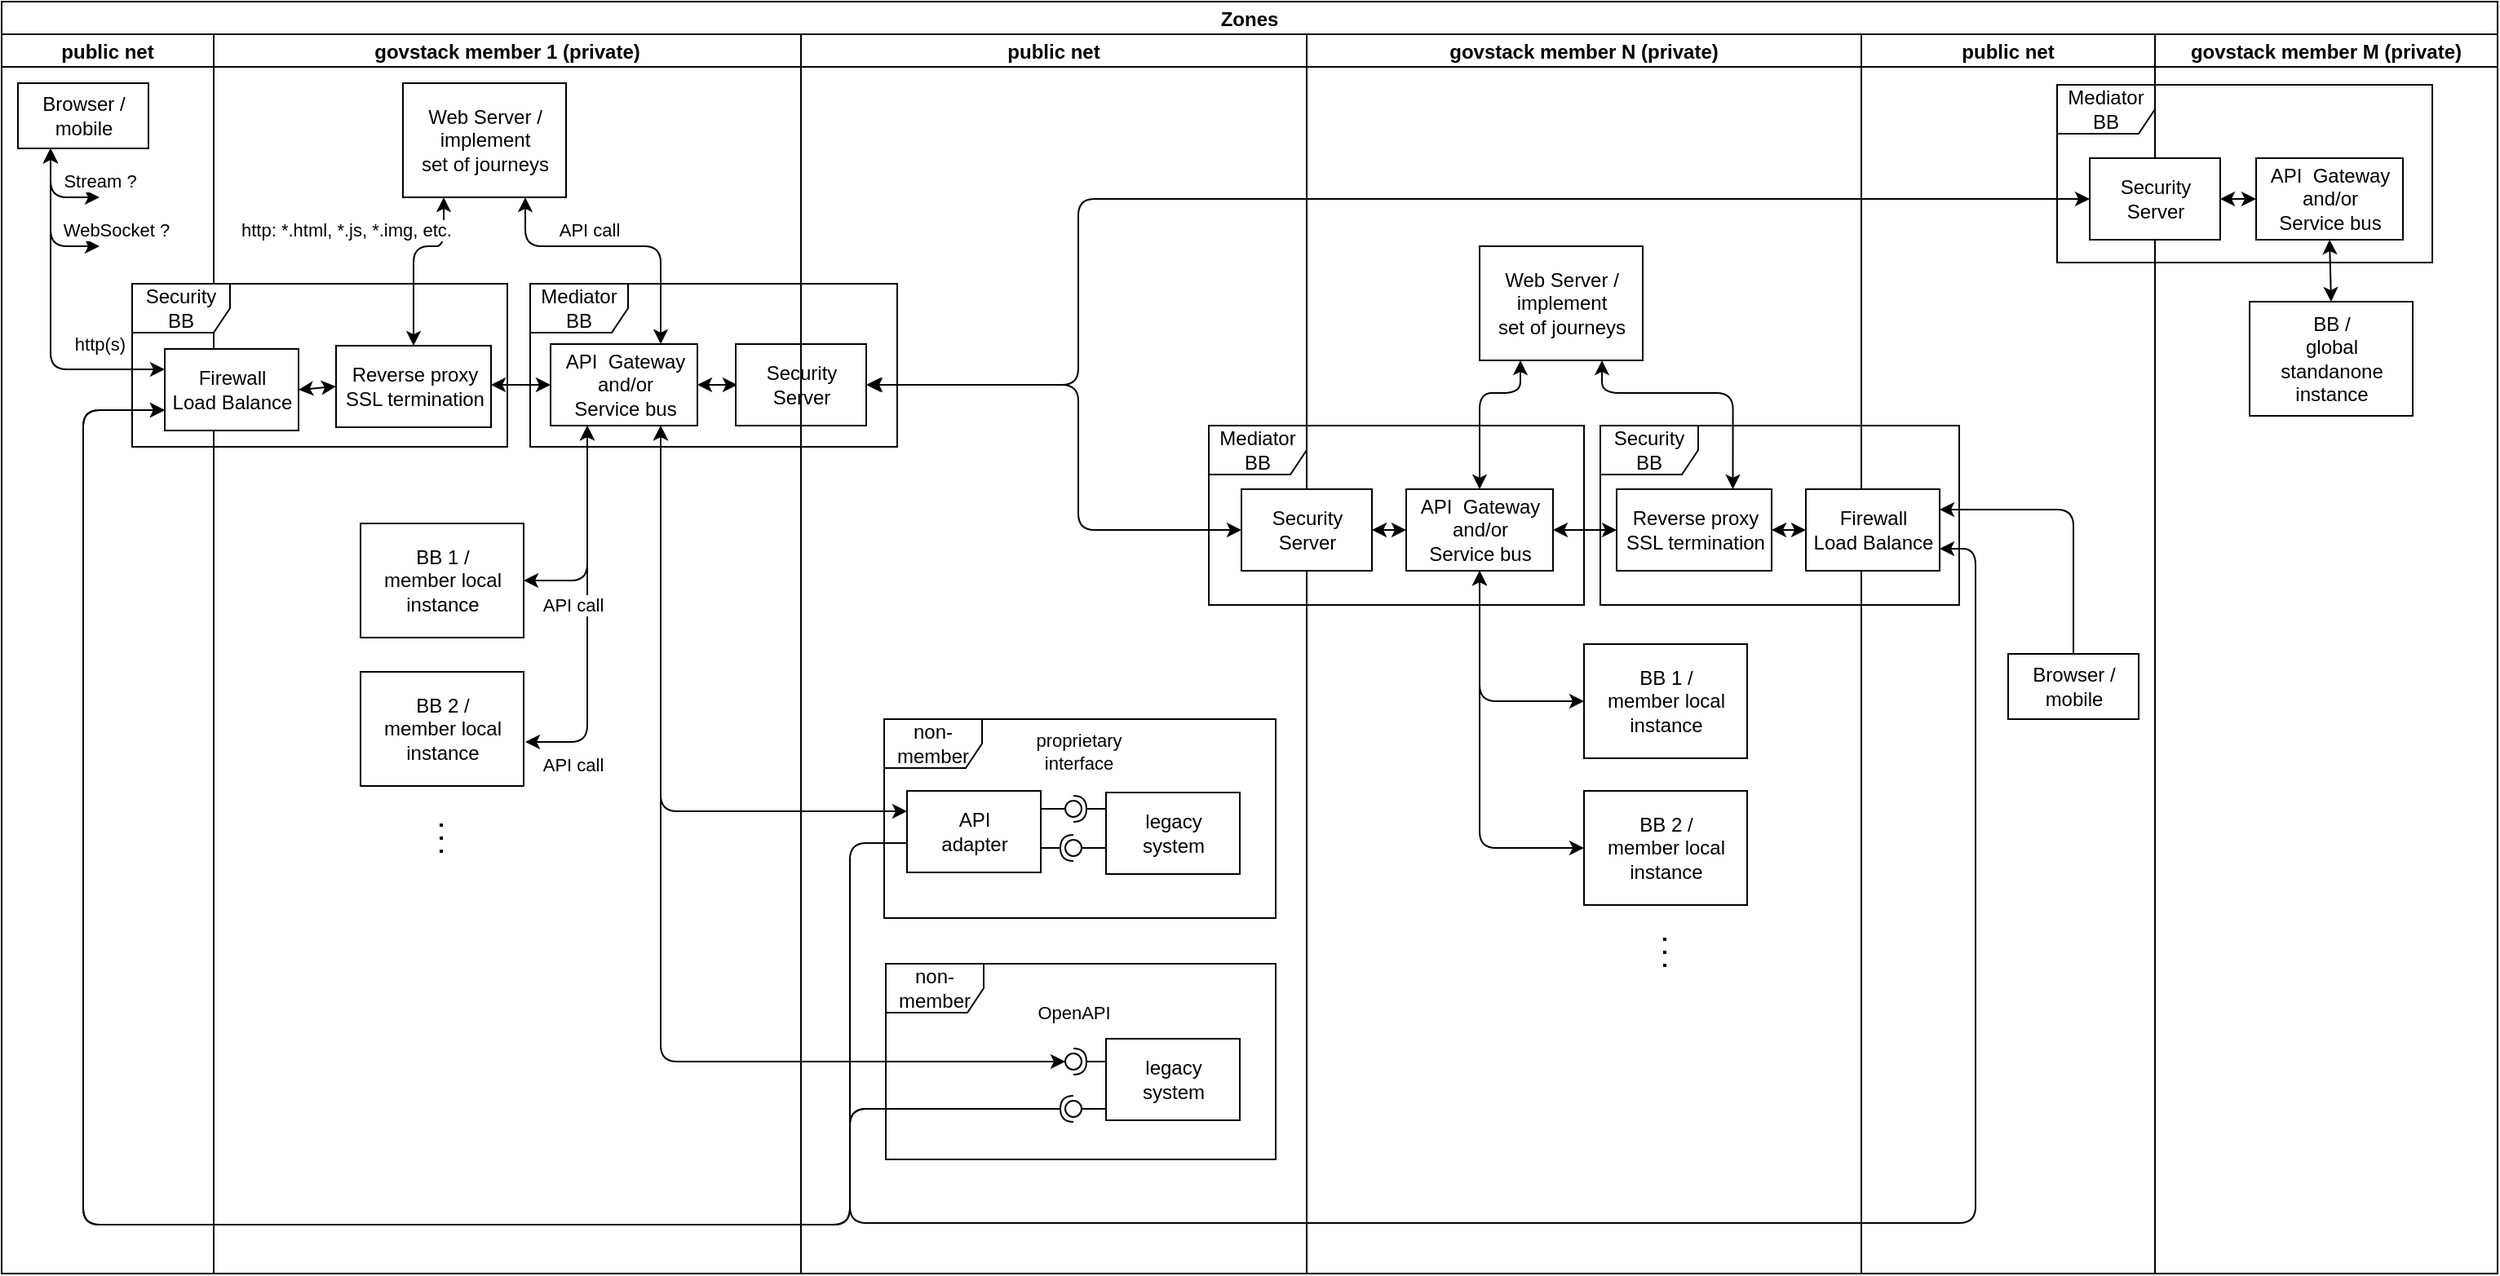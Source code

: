 <mxfile version="15.8.8" type="google"><diagram id="zf8PiecZCMSAmpSFq9RM" name="Page-1"><mxGraphModel dx="1613" dy="457" grid="1" gridSize="10" guides="1" tooltips="1" connect="1" arrows="1" fold="1" page="1" pageScale="1" pageWidth="827" pageHeight="1169" math="0" shadow="0"><root><mxCell id="0"/><mxCell id="1" parent="0"/><mxCell id="s_CbNY19y2mbbLbECuUZ-1" value="Zones" style="swimlane;childLayout=stackLayout;resizeParent=1;resizeParentMax=0;startSize=20;" parent="1" vertex="1"><mxGeometry x="-10" width="1530" height="780" as="geometry"/></mxCell><mxCell id="s_CbNY19y2mbbLbECuUZ-2" value="public net" style="swimlane;startSize=20;" parent="s_CbNY19y2mbbLbECuUZ-1" vertex="1"><mxGeometry y="20" width="130" height="760" as="geometry"><mxRectangle y="20" width="30" height="810" as="alternateBounds"/></mxGeometry></mxCell><mxCell id="s_CbNY19y2mbbLbECuUZ-6" value="Browser /&lt;br&gt;mobile" style="html=1;" parent="s_CbNY19y2mbbLbECuUZ-2" vertex="1"><mxGeometry x="10" y="30" width="80" height="40" as="geometry"/></mxCell><mxCell id="s_CbNY19y2mbbLbECuUZ-222" value="Browser /&lt;br&gt;mobile" style="html=1;" parent="s_CbNY19y2mbbLbECuUZ-2" vertex="1"><mxGeometry x="1230" y="380" width="80" height="40" as="geometry"/></mxCell><mxCell id="s_CbNY19y2mbbLbECuUZ-3" value="govstack member 1 (private)" style="swimlane;startSize=20;fillColor=default;" parent="s_CbNY19y2mbbLbECuUZ-1" vertex="1"><mxGeometry x="130" y="20" width="360" height="760" as="geometry"><mxRectangle x="130" y="20" width="30" height="760" as="alternateBounds"/></mxGeometry></mxCell><mxCell id="s_CbNY19y2mbbLbECuUZ-7" value="Web Server /&lt;br&gt;implement&lt;br&gt;set of journeys" style="html=1;" parent="s_CbNY19y2mbbLbECuUZ-3" vertex="1"><mxGeometry x="116" y="30" width="100" height="70" as="geometry"/></mxCell><mxCell id="s_CbNY19y2mbbLbECuUZ-21" value="BB 1 /&lt;br&gt;member local&lt;br&gt;instance" style="html=1;" parent="s_CbNY19y2mbbLbECuUZ-3" vertex="1"><mxGeometry x="90" y="300" width="100" height="70" as="geometry"/></mxCell><mxCell id="s_CbNY19y2mbbLbECuUZ-28" value="Mediator BB" style="shape=umlFrame;whiteSpace=wrap;html=1;" parent="s_CbNY19y2mbbLbECuUZ-3" vertex="1"><mxGeometry x="194" y="153" width="225" height="100" as="geometry"/></mxCell><mxCell id="s_CbNY19y2mbbLbECuUZ-18" value="API&amp;nbsp; Gateway&lt;br&gt;and/or&lt;br&gt;Service bus" style="html=1;" parent="s_CbNY19y2mbbLbECuUZ-3" vertex="1"><mxGeometry x="206.5" y="190" width="90" height="50" as="geometry"/></mxCell><mxCell id="s_CbNY19y2mbbLbECuUZ-34" value="BB 2 /&lt;br&gt;member local&lt;br&gt;instance" style="html=1;" parent="s_CbNY19y2mbbLbECuUZ-3" vertex="1"><mxGeometry x="90" y="391" width="100" height="70" as="geometry"/></mxCell><mxCell id="s_CbNY19y2mbbLbECuUZ-40" value="Reverse proxy&lt;br&gt;SSL termination" style="html=1;" parent="s_CbNY19y2mbbLbECuUZ-3" vertex="1"><mxGeometry x="75" y="191" width="95" height="50" as="geometry"/></mxCell><mxCell id="s_CbNY19y2mbbLbECuUZ-38" value="" style="endArrow=none;dashed=1;html=1;dashPattern=1 3;strokeWidth=2;" parent="s_CbNY19y2mbbLbECuUZ-3" edge="1"><mxGeometry width="50" height="50" relative="1" as="geometry"><mxPoint x="139.5" y="502" as="sourcePoint"/><mxPoint x="139.5" y="482" as="targetPoint"/></mxGeometry></mxCell><mxCell id="s_CbNY19y2mbbLbECuUZ-42" value="http: *.html, *.js, *.img, etc." style="endArrow=classic;startArrow=classic;html=1;entryX=0.25;entryY=1;entryDx=0;entryDy=0;exitX=0.5;exitY=0;exitDx=0;exitDy=0;edgeStyle=orthogonalEdgeStyle;" parent="s_CbNY19y2mbbLbECuUZ-3" source="s_CbNY19y2mbbLbECuUZ-40" target="s_CbNY19y2mbbLbECuUZ-7" edge="1"><mxGeometry x="0.114" y="44" width="50" height="50" relative="1" as="geometry"><mxPoint x="129" y="190" as="sourcePoint"/><mxPoint x="129" y="100" as="targetPoint"/><Array as="points"><mxPoint x="123" y="130"/><mxPoint x="141" y="130"/></Array><mxPoint x="-42" y="34" as="offset"/></mxGeometry></mxCell><mxCell id="s_CbNY19y2mbbLbECuUZ-61" value="Firewall&lt;br&gt;Load Balance" style="html=1;" parent="s_CbNY19y2mbbLbECuUZ-3" vertex="1"><mxGeometry x="-30" y="193" width="82" height="50" as="geometry"/></mxCell><mxCell id="s_CbNY19y2mbbLbECuUZ-63" value="" style="endArrow=classic;startArrow=classic;html=1;exitX=1;exitY=0.5;exitDx=0;exitDy=0;entryX=0;entryY=0.5;entryDx=0;entryDy=0;" parent="s_CbNY19y2mbbLbECuUZ-3" source="s_CbNY19y2mbbLbECuUZ-61" target="s_CbNY19y2mbbLbECuUZ-40" edge="1"><mxGeometry width="50" height="50" relative="1" as="geometry"><mxPoint x="450" y="415" as="sourcePoint"/><mxPoint x="500" y="365" as="targetPoint"/></mxGeometry></mxCell><mxCell id="s_CbNY19y2mbbLbECuUZ-64" value="API call" style="endArrow=classic;startArrow=classic;html=1;entryX=0.75;entryY=1;entryDx=0;entryDy=0;exitX=0.75;exitY=0;exitDx=0;exitDy=0;edgeStyle=orthogonalEdgeStyle;" parent="s_CbNY19y2mbbLbECuUZ-3" source="s_CbNY19y2mbbLbECuUZ-18" target="s_CbNY19y2mbbLbECuUZ-7" edge="1"><mxGeometry x="0.202" y="-10" width="50" height="50" relative="1" as="geometry"><mxPoint x="450" y="450" as="sourcePoint"/><mxPoint x="500" y="400" as="targetPoint"/><Array as="points"><mxPoint x="274" y="130"/><mxPoint x="191" y="130"/></Array><mxPoint as="offset"/></mxGeometry></mxCell><mxCell id="s_CbNY19y2mbbLbECuUZ-66" value="API call" style="endArrow=classic;startArrow=classic;html=1;entryX=0.25;entryY=1;entryDx=0;entryDy=0;exitX=1.01;exitY=0.614;exitDx=0;exitDy=0;exitPerimeter=0;edgeStyle=orthogonalEdgeStyle;" parent="s_CbNY19y2mbbLbECuUZ-3" source="s_CbNY19y2mbbLbECuUZ-34" target="s_CbNY19y2mbbLbECuUZ-18" edge="1"><mxGeometry x="-0.752" y="-14" width="50" height="50" relative="1" as="geometry"><mxPoint x="450" y="544" as="sourcePoint"/><mxPoint x="500" y="494" as="targetPoint"/><mxPoint as="offset"/></mxGeometry></mxCell><mxCell id="s_CbNY19y2mbbLbECuUZ-67" value="API call" style="endArrow=classic;startArrow=classic;html=1;entryX=0.25;entryY=1;entryDx=0;entryDy=0;exitX=1;exitY=0.5;exitDx=0;exitDy=0;edgeStyle=orthogonalEdgeStyle;" parent="s_CbNY19y2mbbLbECuUZ-3" source="s_CbNY19y2mbbLbECuUZ-21" target="s_CbNY19y2mbbLbECuUZ-18" edge="1"><mxGeometry x="-0.552" y="-15" width="50" height="50" relative="1" as="geometry"><mxPoint x="450" y="544" as="sourcePoint"/><mxPoint x="500" y="494" as="targetPoint"/><mxPoint as="offset"/></mxGeometry></mxCell><mxCell id="s_CbNY19y2mbbLbECuUZ-68" value="" style="endArrow=classic;startArrow=classic;html=1;entryX=0;entryY=0.5;entryDx=0;entryDy=0;exitX=1;exitY=0.5;exitDx=0;exitDy=0;edgeStyle=orthogonalEdgeStyle;" parent="s_CbNY19y2mbbLbECuUZ-3" source="s_CbNY19y2mbbLbECuUZ-18" edge="1"><mxGeometry width="50" height="50" relative="1" as="geometry"><mxPoint x="534" y="451" as="sourcePoint"/><mxPoint x="321" y="215" as="targetPoint"/></mxGeometry></mxCell><mxCell id="s_CbNY19y2mbbLbECuUZ-102" value="" style="endArrow=classic;html=1;exitX=0;exitY=0.5;exitDx=0;exitDy=0;startArrow=classic;startFill=1;" parent="s_CbNY19y2mbbLbECuUZ-3" source="s_CbNY19y2mbbLbECuUZ-18" edge="1"><mxGeometry width="50" height="50" relative="1" as="geometry"><mxPoint x="450" y="460" as="sourcePoint"/><mxPoint x="170" y="215" as="targetPoint"/></mxGeometry></mxCell><mxCell id="s_CbNY19y2mbbLbECuUZ-199" value="Web Server /&lt;br&gt;implement&lt;br&gt;set of journeys" style="html=1;" parent="s_CbNY19y2mbbLbECuUZ-3" vertex="1"><mxGeometry x="776" y="130" width="100" height="70" as="geometry"/></mxCell><mxCell id="s_CbNY19y2mbbLbECuUZ-200" value="" style="endArrow=none;dashed=1;html=1;dashPattern=1 3;strokeWidth=2;" parent="s_CbNY19y2mbbLbECuUZ-3" edge="1"><mxGeometry width="50" height="50" relative="1" as="geometry"><mxPoint x="889.5" y="572" as="sourcePoint"/><mxPoint x="889.5" y="552" as="targetPoint"/></mxGeometry></mxCell><mxCell id="s_CbNY19y2mbbLbECuUZ-101" value="Security BB" style="shape=umlFrame;whiteSpace=wrap;html=1;" parent="s_CbNY19y2mbbLbECuUZ-3" vertex="1"><mxGeometry x="-50" y="153" width="230" height="100" as="geometry"/></mxCell><mxCell id="s_CbNY19y2mbbLbECuUZ-153" value="Security&lt;br&gt;Server" style="html=1;fillColor=default;" parent="s_CbNY19y2mbbLbECuUZ-3" vertex="1"><mxGeometry x="320" y="190" width="80" height="50" as="geometry"/></mxCell><mxCell id="s_CbNY19y2mbbLbECuUZ-4" value="public net" style="swimlane;startSize=20;" parent="s_CbNY19y2mbbLbECuUZ-1" vertex="1"><mxGeometry x="490" y="20" width="310" height="760" as="geometry"/></mxCell><mxCell id="s_CbNY19y2mbbLbECuUZ-70" value="API&lt;br&gt;adapter" style="html=1;" parent="s_CbNY19y2mbbLbECuUZ-4" vertex="1"><mxGeometry x="65" y="464" width="82" height="50" as="geometry"/></mxCell><mxCell id="s_CbNY19y2mbbLbECuUZ-71" value="legacy&lt;br&gt;system" style="html=1;" parent="s_CbNY19y2mbbLbECuUZ-4" vertex="1"><mxGeometry x="187" y="465" width="82" height="50" as="geometry"/></mxCell><mxCell id="s_CbNY19y2mbbLbECuUZ-80" value="legacy&lt;br&gt;system" style="html=1;" parent="s_CbNY19y2mbbLbECuUZ-4" vertex="1"><mxGeometry x="187" y="616" width="82" height="50" as="geometry"/></mxCell><mxCell id="s_CbNY19y2mbbLbECuUZ-209" value="" style="group;direction=east;rotation=-180;" parent="s_CbNY19y2mbbLbECuUZ-4" vertex="1" connectable="0"><mxGeometry x="147" y="494" width="40" height="10" as="geometry"/></mxCell><mxCell id="s_CbNY19y2mbbLbECuUZ-206" value="" style="rounded=0;orthogonalLoop=1;jettySize=auto;html=1;endArrow=none;endFill=0;" parent="s_CbNY19y2mbbLbECuUZ-209" target="s_CbNY19y2mbbLbECuUZ-208" edge="1"><mxGeometry relative="1" as="geometry"><mxPoint x="40" y="5" as="sourcePoint"/></mxGeometry></mxCell><mxCell id="s_CbNY19y2mbbLbECuUZ-207" value="" style="rounded=0;orthogonalLoop=1;jettySize=auto;html=1;endArrow=halfCircle;endFill=0;entryX=0.5;entryY=0.5;entryDx=0;entryDy=0;endSize=6;strokeWidth=1;exitX=0.5;exitY=0.5;exitDx=0;exitDy=0;" parent="s_CbNY19y2mbbLbECuUZ-209" target="s_CbNY19y2mbbLbECuUZ-208" edge="1"><mxGeometry relative="1" as="geometry"><mxPoint y="5" as="sourcePoint"/></mxGeometry></mxCell><mxCell id="s_CbNY19y2mbbLbECuUZ-208" value="" style="ellipse;whiteSpace=wrap;html=1;fontFamily=Helvetica;fontSize=12;fontColor=#000000;align=center;strokeColor=#000000;fillColor=#ffffff;points=[];aspect=fixed;resizable=0;rotation=-180;" parent="s_CbNY19y2mbbLbECuUZ-209" vertex="1"><mxGeometry x="15" width="10" height="10" as="geometry"/></mxCell><mxCell id="s_CbNY19y2mbbLbECuUZ-215" value="" style="group;rotation=-180;" parent="s_CbNY19y2mbbLbECuUZ-4" vertex="1" connectable="0"><mxGeometry x="147" y="654" width="40" height="10" as="geometry"/></mxCell><mxCell id="s_CbNY19y2mbbLbECuUZ-216" value="" style="rounded=0;orthogonalLoop=1;jettySize=auto;html=1;endArrow=none;endFill=0;" parent="s_CbNY19y2mbbLbECuUZ-215" target="s_CbNY19y2mbbLbECuUZ-218" edge="1"><mxGeometry relative="1" as="geometry"><mxPoint x="40" y="5" as="sourcePoint"/></mxGeometry></mxCell><mxCell id="s_CbNY19y2mbbLbECuUZ-217" value="" style="rounded=0;orthogonalLoop=1;jettySize=auto;html=1;endArrow=halfCircle;endFill=0;entryX=0.5;entryY=0.5;entryDx=0;entryDy=0;endSize=6;strokeWidth=1;" parent="s_CbNY19y2mbbLbECuUZ-215" target="s_CbNY19y2mbbLbECuUZ-218" edge="1"><mxGeometry relative="1" as="geometry"><mxPoint y="5" as="sourcePoint"/></mxGeometry></mxCell><mxCell id="s_CbNY19y2mbbLbECuUZ-218" value="" style="ellipse;whiteSpace=wrap;html=1;fontFamily=Helvetica;fontSize=12;fontColor=#000000;align=center;strokeColor=#000000;fillColor=#ffffff;points=[];aspect=fixed;resizable=0;rotation=-180;" parent="s_CbNY19y2mbbLbECuUZ-215" vertex="1"><mxGeometry x="15" width="10" height="10" as="geometry"/></mxCell><mxCell id="s_CbNY19y2mbbLbECuUZ-69" value="non-member" style="shape=umlFrame;whiteSpace=wrap;html=1;" parent="s_CbNY19y2mbbLbECuUZ-4" vertex="1"><mxGeometry x="51" y="420" width="240" height="122" as="geometry"/></mxCell><mxCell id="s_CbNY19y2mbbLbECuUZ-227" value="" style="group" parent="s_CbNY19y2mbbLbECuUZ-4" vertex="1" connectable="0"><mxGeometry x="147" y="625" width="40" height="10" as="geometry"/></mxCell><mxCell id="s_CbNY19y2mbbLbECuUZ-211" value="" style="rounded=0;orthogonalLoop=1;jettySize=auto;html=1;endArrow=none;endFill=0;" parent="s_CbNY19y2mbbLbECuUZ-227" target="s_CbNY19y2mbbLbECuUZ-213" edge="1"><mxGeometry x="480" y="20" as="geometry"><mxPoint y="5" as="sourcePoint"/></mxGeometry></mxCell><mxCell id="s_CbNY19y2mbbLbECuUZ-212" value="OpenAPI" style="rounded=0;orthogonalLoop=1;jettySize=auto;html=1;endArrow=halfCircle;endFill=0;entryX=0.5;entryY=0.5;entryDx=0;entryDy=0;endSize=6;strokeWidth=1;" parent="s_CbNY19y2mbbLbECuUZ-227" target="s_CbNY19y2mbbLbECuUZ-213" edge="1"><mxGeometry x="-147" y="-625" as="geometry"><mxPoint x="40" y="5" as="sourcePoint"/><mxPoint x="-10" y="-30" as="offset"/></mxGeometry></mxCell><mxCell id="s_CbNY19y2mbbLbECuUZ-213" value="" style="ellipse;whiteSpace=wrap;html=1;fontFamily=Helvetica;fontSize=12;fontColor=#000000;align=center;strokeColor=#000000;fillColor=#ffffff;points=[];aspect=fixed;resizable=0;" parent="s_CbNY19y2mbbLbECuUZ-227" vertex="1"><mxGeometry x="15" width="10" height="10" as="geometry"/></mxCell><mxCell id="s_CbNY19y2mbbLbECuUZ-78" value="non-member" style="shape=umlFrame;whiteSpace=wrap;html=1;" parent="s_CbNY19y2mbbLbECuUZ-4" vertex="1"><mxGeometry x="52" y="570" width="239" height="120" as="geometry"/></mxCell><mxCell id="s_CbNY19y2mbbLbECuUZ-5" value="govstack member N (private)" style="swimlane;startSize=20;" parent="s_CbNY19y2mbbLbECuUZ-1" vertex="1"><mxGeometry x="800" y="20" width="340" height="760" as="geometry"/></mxCell><mxCell id="s_CbNY19y2mbbLbECuUZ-89" value="Mediator BB" style="shape=umlFrame;whiteSpace=wrap;html=1;" parent="s_CbNY19y2mbbLbECuUZ-5" vertex="1"><mxGeometry x="-60" y="240" width="230" height="110" as="geometry"/></mxCell><mxCell id="s_CbNY19y2mbbLbECuUZ-88" value="Security&lt;br&gt;Server" style="html=1;" parent="s_CbNY19y2mbbLbECuUZ-5" vertex="1"><mxGeometry x="-40" y="279" width="80" height="50" as="geometry"/></mxCell><mxCell id="s_CbNY19y2mbbLbECuUZ-94" value="API&amp;nbsp; Gateway&lt;br&gt;and/or&lt;br&gt;Service bus" style="html=1;" parent="s_CbNY19y2mbbLbECuUZ-5" vertex="1"><mxGeometry x="61" y="279" width="90" height="50" as="geometry"/></mxCell><mxCell id="s_CbNY19y2mbbLbECuUZ-96" value="BB 1 /&lt;br&gt;member local&lt;br&gt;instance" style="html=1;" parent="s_CbNY19y2mbbLbECuUZ-5" vertex="1"><mxGeometry x="170" y="374" width="100" height="70" as="geometry"/></mxCell><mxCell id="s_CbNY19y2mbbLbECuUZ-97" value="BB 2 /&lt;br&gt;member local&lt;br&gt;instance" style="html=1;" parent="s_CbNY19y2mbbLbECuUZ-5" vertex="1"><mxGeometry x="170" y="464" width="100" height="70" as="geometry"/></mxCell><mxCell id="s_CbNY19y2mbbLbECuUZ-98" value="" style="endArrow=classic;startArrow=classic;html=1;entryX=0.5;entryY=1;entryDx=0;entryDy=0;exitX=0;exitY=0.5;exitDx=0;exitDy=0;edgeStyle=orthogonalEdgeStyle;" parent="s_CbNY19y2mbbLbECuUZ-5" source="s_CbNY19y2mbbLbECuUZ-96" target="s_CbNY19y2mbbLbECuUZ-94" edge="1"><mxGeometry width="50" height="50" relative="1" as="geometry"><mxPoint x="-140" y="534" as="sourcePoint"/><mxPoint x="-90" y="484" as="targetPoint"/></mxGeometry></mxCell><mxCell id="s_CbNY19y2mbbLbECuUZ-99" value="" style="endArrow=classic;startArrow=classic;html=1;entryX=0.5;entryY=1;entryDx=0;entryDy=0;exitX=0;exitY=0.5;exitDx=0;exitDy=0;edgeStyle=orthogonalEdgeStyle;" parent="s_CbNY19y2mbbLbECuUZ-5" source="s_CbNY19y2mbbLbECuUZ-97" target="s_CbNY19y2mbbLbECuUZ-94" edge="1"><mxGeometry width="50" height="50" relative="1" as="geometry"><mxPoint x="-140" y="534" as="sourcePoint"/><mxPoint x="-90" y="484" as="targetPoint"/></mxGeometry></mxCell><mxCell id="s_CbNY19y2mbbLbECuUZ-152" style="edgeStyle=orthogonalEdgeStyle;orthogonalLoop=1;jettySize=auto;html=1;startArrow=classic;startFill=1;endArrow=classic;endFill=1;exitX=1;exitY=0.5;exitDx=0;exitDy=0;entryX=0;entryY=0.5;entryDx=0;entryDy=0;jumpStyle=none;rounded=1;" parent="s_CbNY19y2mbbLbECuUZ-5" source="s_CbNY19y2mbbLbECuUZ-88" target="s_CbNY19y2mbbLbECuUZ-94" edge="1"><mxGeometry relative="1" as="geometry"><mxPoint x="340" y="510" as="targetPoint"/></mxGeometry></mxCell><mxCell id="s_CbNY19y2mbbLbECuUZ-173" value="Reverse proxy&lt;br&gt;SSL termination" style="html=1;" parent="s_CbNY19y2mbbLbECuUZ-5" vertex="1"><mxGeometry x="190" y="279" width="95" height="50" as="geometry"/></mxCell><mxCell id="s_CbNY19y2mbbLbECuUZ-180" value="" style="endArrow=classic;startArrow=classic;html=1;entryX=0;entryY=0.5;entryDx=0;entryDy=0;exitX=1;exitY=0.5;exitDx=0;exitDy=0;" parent="s_CbNY19y2mbbLbECuUZ-5" source="s_CbNY19y2mbbLbECuUZ-94" target="s_CbNY19y2mbbLbECuUZ-173" edge="1"><mxGeometry width="50" height="50" relative="1" as="geometry"><mxPoint x="140" y="310" as="sourcePoint"/><mxPoint x="-190" y="430" as="targetPoint"/></mxGeometry></mxCell><mxCell id="s_CbNY19y2mbbLbECuUZ-62" value="http(s)" style="endArrow=classic;startArrow=classic;html=1;entryX=0.25;entryY=1;entryDx=0;entryDy=0;edgeStyle=orthogonalEdgeStyle;exitX=0;exitY=0.25;exitDx=0;exitDy=0;" parent="s_CbNY19y2mbbLbECuUZ-1" source="s_CbNY19y2mbbLbECuUZ-61" target="s_CbNY19y2mbbLbECuUZ-6" edge="1"><mxGeometry x="-0.611" y="-16" width="50" height="50" relative="1" as="geometry"><mxPoint x="70" y="220" as="sourcePoint"/><mxPoint x="630" y="420" as="targetPoint"/><mxPoint as="offset"/></mxGeometry></mxCell><mxCell id="s_CbNY19y2mbbLbECuUZ-84" value="" style="endArrow=classic;startArrow=classic;html=1;entryX=0.75;entryY=1;entryDx=0;entryDy=0;edgeStyle=orthogonalEdgeStyle;exitX=0;exitY=0.25;exitDx=0;exitDy=0;" parent="s_CbNY19y2mbbLbECuUZ-1" source="s_CbNY19y2mbbLbECuUZ-70" target="s_CbNY19y2mbbLbECuUZ-18" edge="1"><mxGeometry width="50" height="50" relative="1" as="geometry"><mxPoint x="580" y="554" as="sourcePoint"/><mxPoint x="630" y="504" as="targetPoint"/></mxGeometry></mxCell><mxCell id="s_CbNY19y2mbbLbECuUZ-93" value="" style="endArrow=classic;startArrow=classic;html=1;exitX=1;exitY=0.5;exitDx=0;exitDy=0;entryX=0;entryY=0.5;entryDx=0;entryDy=0;edgeStyle=orthogonalEdgeStyle;" parent="s_CbNY19y2mbbLbECuUZ-1" target="s_CbNY19y2mbbLbECuUZ-88" edge="1"><mxGeometry width="50" height="50" relative="1" as="geometry"><mxPoint x="531" y="235" as="sourcePoint"/><mxPoint x="630" y="359" as="targetPoint"/><Array as="points"><mxPoint x="660" y="235"/><mxPoint x="660" y="324"/></Array></mxGeometry></mxCell><mxCell id="s_CbNY19y2mbbLbECuUZ-142" value="public net" style="swimlane;startSize=20;" parent="s_CbNY19y2mbbLbECuUZ-1" vertex="1"><mxGeometry x="1140" y="20" width="180" height="760" as="geometry"/></mxCell><mxCell id="s_CbNY19y2mbbLbECuUZ-174" value="Firewall&lt;br&gt;Load Balance" style="html=1;" parent="s_CbNY19y2mbbLbECuUZ-142" vertex="1"><mxGeometry x="-34" y="279" width="82" height="50" as="geometry"/></mxCell><mxCell id="s_CbNY19y2mbbLbECuUZ-177" style="edgeStyle=orthogonalEdgeStyle;rounded=1;jumpStyle=none;orthogonalLoop=1;jettySize=auto;html=1;exitX=0.5;exitY=1;exitDx=0;exitDy=0;startArrow=classic;startFill=1;endArrow=classic;endFill=1;" parent="s_CbNY19y2mbbLbECuUZ-142" source="s_CbNY19y2mbbLbECuUZ-174" target="s_CbNY19y2mbbLbECuUZ-174" edge="1"><mxGeometry relative="1" as="geometry"/></mxCell><mxCell id="s_CbNY19y2mbbLbECuUZ-154" value="" style="endArrow=classic;startArrow=classic;html=1;exitX=1;exitY=0.5;exitDx=0;exitDy=0;entryX=0;entryY=0.5;entryDx=0;entryDy=0;edgeStyle=orthogonalEdgeStyle;jumpStyle=none;" parent="s_CbNY19y2mbbLbECuUZ-1" source="s_CbNY19y2mbbLbECuUZ-153" target="s_CbNY19y2mbbLbECuUZ-168" edge="1"><mxGeometry width="50" height="50" relative="1" as="geometry"><mxPoint x="590" y="480" as="sourcePoint"/><mxPoint x="640" y="430" as="targetPoint"/><Array as="points"><mxPoint x="660" y="235"/><mxPoint x="660" y="121"/></Array></mxGeometry></mxCell><mxCell id="s_CbNY19y2mbbLbECuUZ-166" value="govstack member M (private)" style="swimlane;startSize=20;" parent="s_CbNY19y2mbbLbECuUZ-1" vertex="1"><mxGeometry x="1320" y="20" width="210" height="760" as="geometry"/></mxCell><mxCell id="s_CbNY19y2mbbLbECuUZ-167" value="Mediator BB" style="shape=umlFrame;whiteSpace=wrap;html=1;" parent="s_CbNY19y2mbbLbECuUZ-166" vertex="1"><mxGeometry x="-60" y="31" width="230" height="109" as="geometry"/></mxCell><mxCell id="s_CbNY19y2mbbLbECuUZ-168" value="Security&lt;br&gt;Server" style="html=1;" parent="s_CbNY19y2mbbLbECuUZ-166" vertex="1"><mxGeometry x="-40" y="76" width="80" height="50" as="geometry"/></mxCell><mxCell id="s_CbNY19y2mbbLbECuUZ-169" value="API&amp;nbsp; Gateway&lt;br&gt;and/or&lt;br&gt;Service bus" style="html=1;" parent="s_CbNY19y2mbbLbECuUZ-166" vertex="1"><mxGeometry x="62" y="76" width="90" height="50" as="geometry"/></mxCell><mxCell id="s_CbNY19y2mbbLbECuUZ-170" value="BB /&lt;br&gt;global&lt;br&gt;standanone&lt;br&gt;instance" style="html=1;" parent="s_CbNY19y2mbbLbECuUZ-166" vertex="1"><mxGeometry x="58" y="164" width="100" height="70" as="geometry"/></mxCell><mxCell id="s_CbNY19y2mbbLbECuUZ-171" value="" style="endArrow=classic;startArrow=classic;html=1;entryX=0.5;entryY=1;entryDx=0;entryDy=0;exitX=0.5;exitY=0;exitDx=0;exitDy=0;" parent="s_CbNY19y2mbbLbECuUZ-166" source="s_CbNY19y2mbbLbECuUZ-170" target="s_CbNY19y2mbbLbECuUZ-169" edge="1"><mxGeometry width="50" height="50" relative="1" as="geometry"><mxPoint x="-140" y="534" as="sourcePoint"/><mxPoint x="-90" y="484" as="targetPoint"/></mxGeometry></mxCell><mxCell id="s_CbNY19y2mbbLbECuUZ-172" value="" style="endArrow=classic;startArrow=classic;html=1;entryX=1;entryY=0.5;entryDx=0;entryDy=0;exitX=0;exitY=0.5;exitDx=0;exitDy=0;" parent="s_CbNY19y2mbbLbECuUZ-166" source="s_CbNY19y2mbbLbECuUZ-169" target="s_CbNY19y2mbbLbECuUZ-168" edge="1"><mxGeometry width="50" height="50" relative="1" as="geometry"><mxPoint x="100" y="380" as="sourcePoint"/><mxPoint x="-370" y="410" as="targetPoint"/></mxGeometry></mxCell><mxCell id="s_CbNY19y2mbbLbECuUZ-175" value="" style="endArrow=classic;startArrow=classic;html=1;entryX=1;entryY=0.5;entryDx=0;entryDy=0;" parent="s_CbNY19y2mbbLbECuUZ-1" source="s_CbNY19y2mbbLbECuUZ-174" target="s_CbNY19y2mbbLbECuUZ-173" edge="1"><mxGeometry width="50" height="50" relative="1" as="geometry"><mxPoint x="1170" y="324" as="sourcePoint"/><mxPoint x="1100" y="324" as="targetPoint"/></mxGeometry></mxCell><mxCell id="s_CbNY19y2mbbLbECuUZ-201" value="" style="endArrow=classic;startArrow=classic;html=1;exitX=0.25;exitY=1;exitDx=0;exitDy=0;entryX=0.5;entryY=0;entryDx=0;entryDy=0;edgeStyle=orthogonalEdgeStyle;" parent="s_CbNY19y2mbbLbECuUZ-1" source="s_CbNY19y2mbbLbECuUZ-199" target="s_CbNY19y2mbbLbECuUZ-94" edge="1"><mxGeometry width="50" height="50" relative="1" as="geometry"><mxPoint x="650" y="480" as="sourcePoint"/><mxPoint x="700" y="430" as="targetPoint"/><Array as="points"><mxPoint x="931" y="240"/><mxPoint x="906" y="240"/></Array></mxGeometry></mxCell><mxCell id="s_CbNY19y2mbbLbECuUZ-202" value="" style="endArrow=classic;startArrow=classic;html=1;exitX=0.75;exitY=1;exitDx=0;exitDy=0;entryX=0.75;entryY=0;entryDx=0;entryDy=0;edgeStyle=orthogonalEdgeStyle;" parent="s_CbNY19y2mbbLbECuUZ-1" source="s_CbNY19y2mbbLbECuUZ-199" target="s_CbNY19y2mbbLbECuUZ-173" edge="1"><mxGeometry width="50" height="50" relative="1" as="geometry"><mxPoint x="650" y="480" as="sourcePoint"/><mxPoint x="1080" y="240" as="targetPoint"/><Array as="points"><mxPoint x="981" y="240"/><mxPoint x="1061" y="240"/></Array></mxGeometry></mxCell><mxCell id="s_CbNY19y2mbbLbECuUZ-219" value="" style="endArrow=classic;startArrow=none;html=1;exitX=0;exitY=0.64;exitDx=0;exitDy=0;exitPerimeter=0;entryX=0;entryY=0.75;entryDx=0;entryDy=0;edgeStyle=orthogonalEdgeStyle;elbow=vertical;endFill=1;startFill=0;" parent="s_CbNY19y2mbbLbECuUZ-1" source="s_CbNY19y2mbbLbECuUZ-70" target="s_CbNY19y2mbbLbECuUZ-61" edge="1"><mxGeometry width="50" height="50" relative="1" as="geometry"><mxPoint x="660" y="450" as="sourcePoint"/><mxPoint x="30" y="290" as="targetPoint"/><Array as="points"><mxPoint x="520" y="516"/><mxPoint x="520" y="750"/><mxPoint x="50" y="750"/><mxPoint x="50" y="251"/></Array></mxGeometry></mxCell><mxCell id="s_CbNY19y2mbbLbECuUZ-220" value="" style="endArrow=classic;startArrow=none;html=1;entryX=0;entryY=0.75;entryDx=0;entryDy=0;endFill=1;startFill=0;edgeStyle=orthogonalEdgeStyle;" parent="s_CbNY19y2mbbLbECuUZ-1" target="s_CbNY19y2mbbLbECuUZ-61" edge="1"><mxGeometry width="50" height="50" relative="1" as="geometry"><mxPoint x="640" y="679" as="sourcePoint"/><mxPoint x="710" y="400" as="targetPoint"/><Array as="points"><mxPoint x="520" y="679"/><mxPoint x="520" y="750"/><mxPoint x="50" y="750"/><mxPoint x="50" y="251"/></Array></mxGeometry></mxCell><mxCell id="s_CbNY19y2mbbLbECuUZ-221" value="" style="endArrow=classic;startArrow=none;html=1;entryX=1;entryY=0.75;entryDx=0;entryDy=0;edgeStyle=orthogonalEdgeStyle;startFill=0;" parent="s_CbNY19y2mbbLbECuUZ-1" edge="1"><mxGeometry width="50" height="50" relative="1" as="geometry"><mxPoint x="640" y="679" as="sourcePoint"/><mxPoint x="1188.0" y="335.5" as="targetPoint"/><Array as="points"><mxPoint x="520" y="679"/><mxPoint x="520" y="749"/><mxPoint x="1210" y="749"/><mxPoint x="1210" y="336"/></Array></mxGeometry></mxCell><mxCell id="s_CbNY19y2mbbLbECuUZ-224" value="" style="edgeStyle=orthogonalEdgeStyle;rounded=1;jumpStyle=none;orthogonalLoop=1;jettySize=auto;html=1;startArrow=none;startFill=0;endArrow=classic;endFill=1;entryX=1;entryY=0.25;entryDx=0;entryDy=0;" parent="s_CbNY19y2mbbLbECuUZ-1" source="s_CbNY19y2mbbLbECuUZ-222" target="s_CbNY19y2mbbLbECuUZ-174" edge="1"><mxGeometry relative="1" as="geometry"><mxPoint x="1280" y="300" as="targetPoint"/><Array as="points"><mxPoint x="1270" y="312"/></Array></mxGeometry></mxCell><mxCell id="s_CbNY19y2mbbLbECuUZ-85" value="" style="endArrow=classic;startArrow=classic;html=1;entryX=0.75;entryY=1;entryDx=0;entryDy=0;edgeStyle=orthogonalEdgeStyle;" parent="s_CbNY19y2mbbLbECuUZ-1" source="s_CbNY19y2mbbLbECuUZ-213" target="s_CbNY19y2mbbLbECuUZ-18" edge="1"><mxGeometry width="50" height="50" relative="1" as="geometry"><mxPoint x="610" y="650" as="sourcePoint"/><mxPoint x="408" y="253" as="targetPoint"/></mxGeometry></mxCell><mxCell id="s_CbNY19y2mbbLbECuUZ-86" value="Stream ?" style="endArrow=classic;startArrow=classic;html=1;entryX=0.25;entryY=1;entryDx=0;entryDy=0;edgeStyle=orthogonalEdgeStyle;" parent="1" target="s_CbNY19y2mbbLbECuUZ-6" edge="1"><mxGeometry x="-1" y="-10" width="50" height="50" relative="1" as="geometry"><mxPoint x="50" y="120" as="sourcePoint"/><mxPoint x="630" y="440" as="targetPoint"/><Array as="points"><mxPoint x="20" y="120"/></Array><mxPoint as="offset"/></mxGeometry></mxCell><mxCell id="s_CbNY19y2mbbLbECuUZ-87" value="WebSocket ?" style="endArrow=classic;startArrow=classic;html=1;entryX=0.25;entryY=1;entryDx=0;entryDy=0;edgeStyle=orthogonalEdgeStyle;" parent="1" target="s_CbNY19y2mbbLbECuUZ-6" edge="1"><mxGeometry x="-1" y="-14" width="50" height="50" relative="1" as="geometry"><mxPoint x="50" y="150" as="sourcePoint"/><mxPoint x="70" y="100" as="targetPoint"/><Array as="points"><mxPoint x="20" y="150"/></Array><mxPoint x="10" y="4" as="offset"/></mxGeometry></mxCell><mxCell id="s_CbNY19y2mbbLbECuUZ-203" value="proprietary&lt;br&gt;interface" style="rounded=0;orthogonalLoop=1;jettySize=auto;html=1;endArrow=none;endFill=0;" parent="1" target="s_CbNY19y2mbbLbECuUZ-205" edge="1"><mxGeometry x="1" y="36" relative="1" as="geometry"><mxPoint x="627" y="495" as="sourcePoint"/><mxPoint x="8" y="1" as="offset"/></mxGeometry></mxCell><mxCell id="s_CbNY19y2mbbLbECuUZ-204" value="" style="rounded=0;orthogonalLoop=1;jettySize=auto;html=1;endArrow=halfCircle;endFill=0;entryX=0.5;entryY=0.5;entryDx=0;entryDy=0;endSize=6;strokeWidth=1;" parent="1" target="s_CbNY19y2mbbLbECuUZ-205" edge="1"><mxGeometry relative="1" as="geometry"><mxPoint x="667" y="495" as="sourcePoint"/></mxGeometry></mxCell><mxCell id="s_CbNY19y2mbbLbECuUZ-205" value="" style="ellipse;whiteSpace=wrap;html=1;fontFamily=Helvetica;fontSize=12;fontColor=#000000;align=center;strokeColor=#000000;fillColor=#ffffff;points=[];aspect=fixed;resizable=0;" parent="1" vertex="1"><mxGeometry x="642" y="490" width="10" height="10" as="geometry"/></mxCell><mxCell id="s_CbNY19y2mbbLbECuUZ-176" value="Security BB" style="shape=umlFrame;whiteSpace=wrap;html=1;" parent="1" vertex="1"><mxGeometry x="970" y="260" width="220" height="110" as="geometry"/></mxCell></root></mxGraphModel></diagram></mxfile>